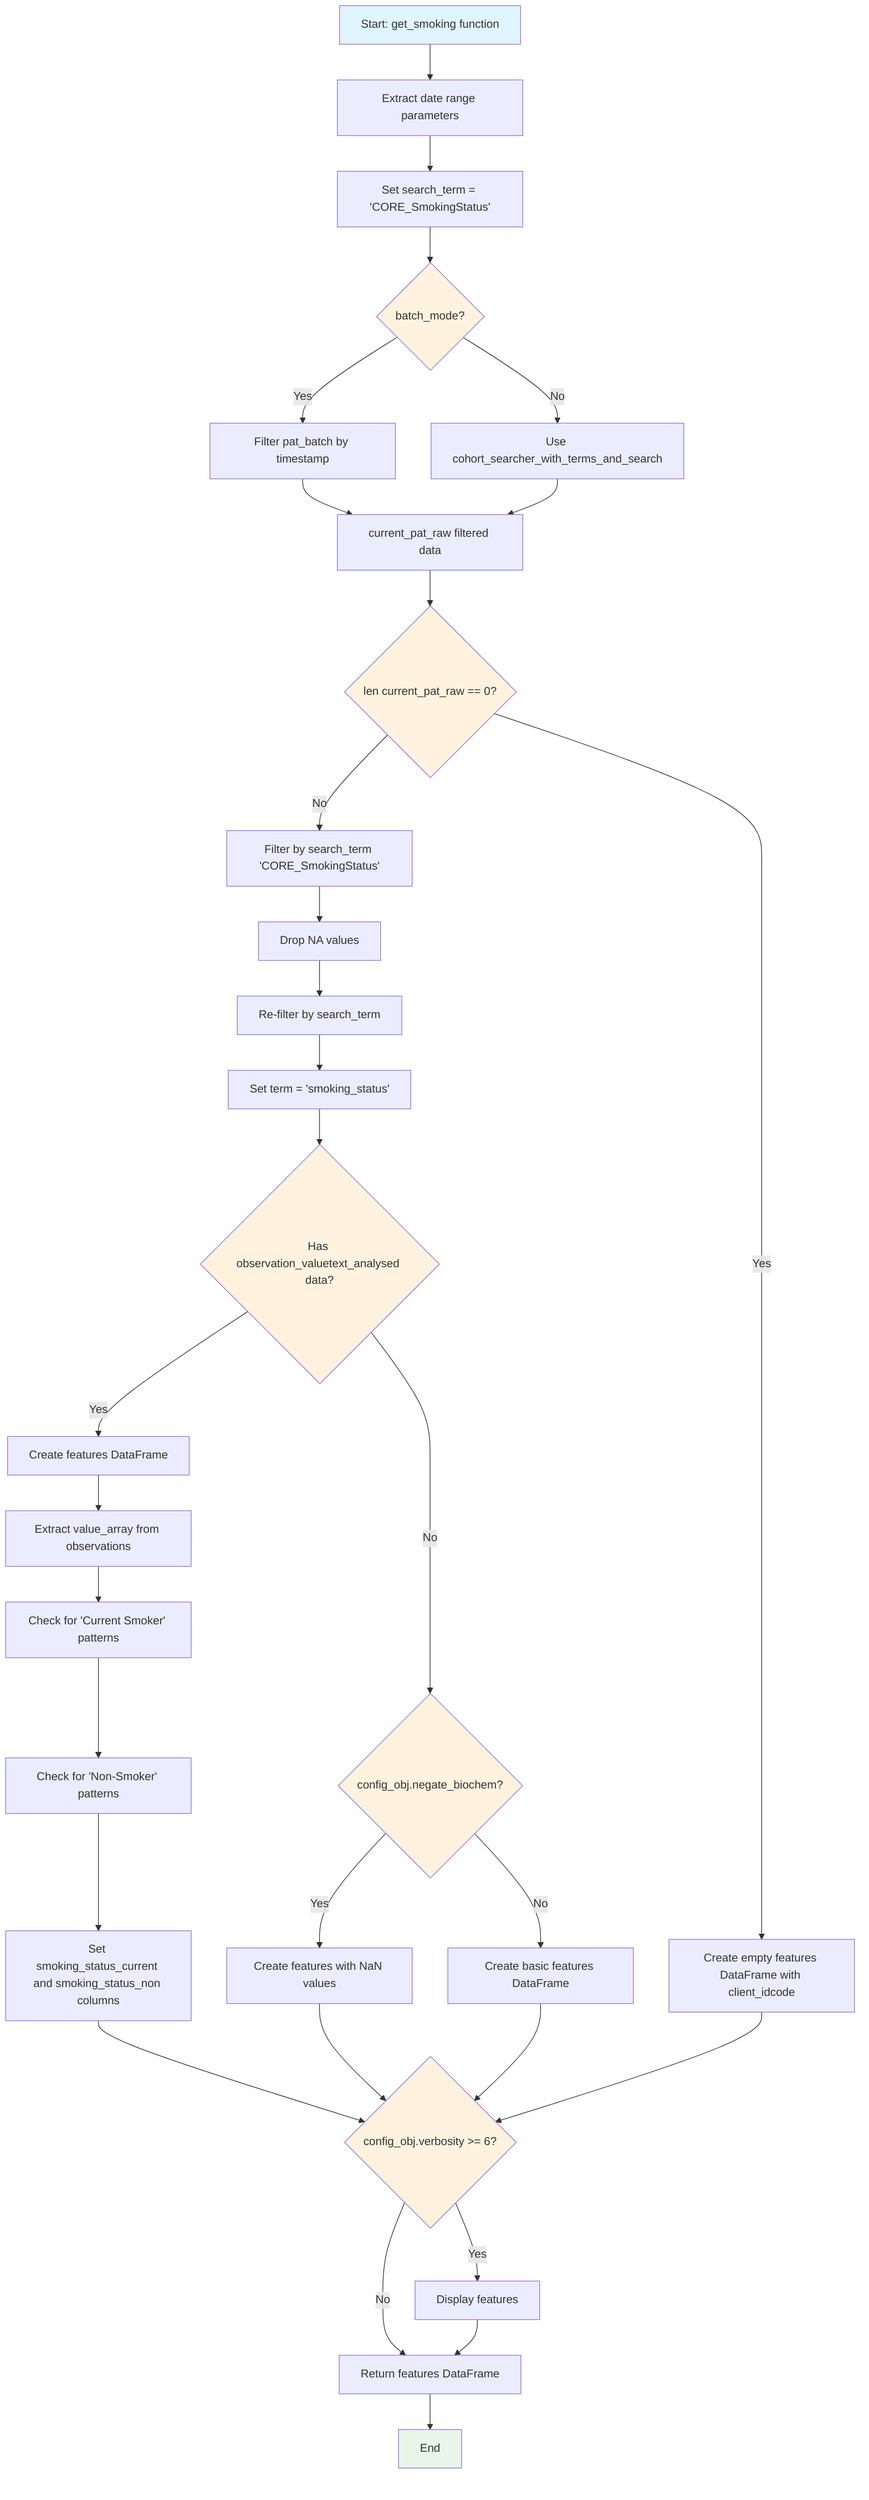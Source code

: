 flowchart TD
    A[Start: get_smoking function] --> B[Extract date range parameters]
    B --> C[Set search_term = 'CORE_SmokingStatus']
    C --> D{batch_mode?}
    
    D -->|Yes| E[Filter pat_batch by timestamp]
    D -->|No| F[Use cohort_searcher_with_terms_and_search]
    
    E --> G[current_pat_raw filtered data]
    F --> G
    
    G --> H{len current_pat_raw == 0?}
    H -->|Yes| I[Create empty features DataFrame with client_idcode]
    H -->|No| J[Filter by search_term 'CORE_SmokingStatus']
    
    J --> K[Drop NA values]
    K --> L[Re-filter by search_term]
    L --> M[Set term = 'smoking_status']
    
    M --> N{Has observation_valuetext_analysed data?}
    N -->|Yes| O[Create features DataFrame]
    N -->|No| P{config_obj.negate_biochem?}
    
    O --> Q[Extract value_array from observations]
    Q --> R[Check for 'Current Smoker' patterns]
    R --> S[Check for 'Non-Smoker' patterns]
    S --> T[Set smoking_status_current and smoking_status_non columns]
    
    P -->|Yes| U[Create features with NaN values]
    P -->|No| V[Create basic features DataFrame]
    
    T --> W{config_obj.verbosity >= 6?}
    U --> W
    V --> W
    I --> W
    
    W -->|Yes| X[Display features]
    W -->|No| Y[Return features DataFrame]
    X --> Y
    
    Y --> Z[End]
    
    style A fill:#e1f5fe
    style Z fill:#e8f5e8
    style D fill:#fff3e0
    style H fill:#fff3e0
    style N fill:#fff3e0
    style P fill:#fff3e0
    style W fill:#fff3e0